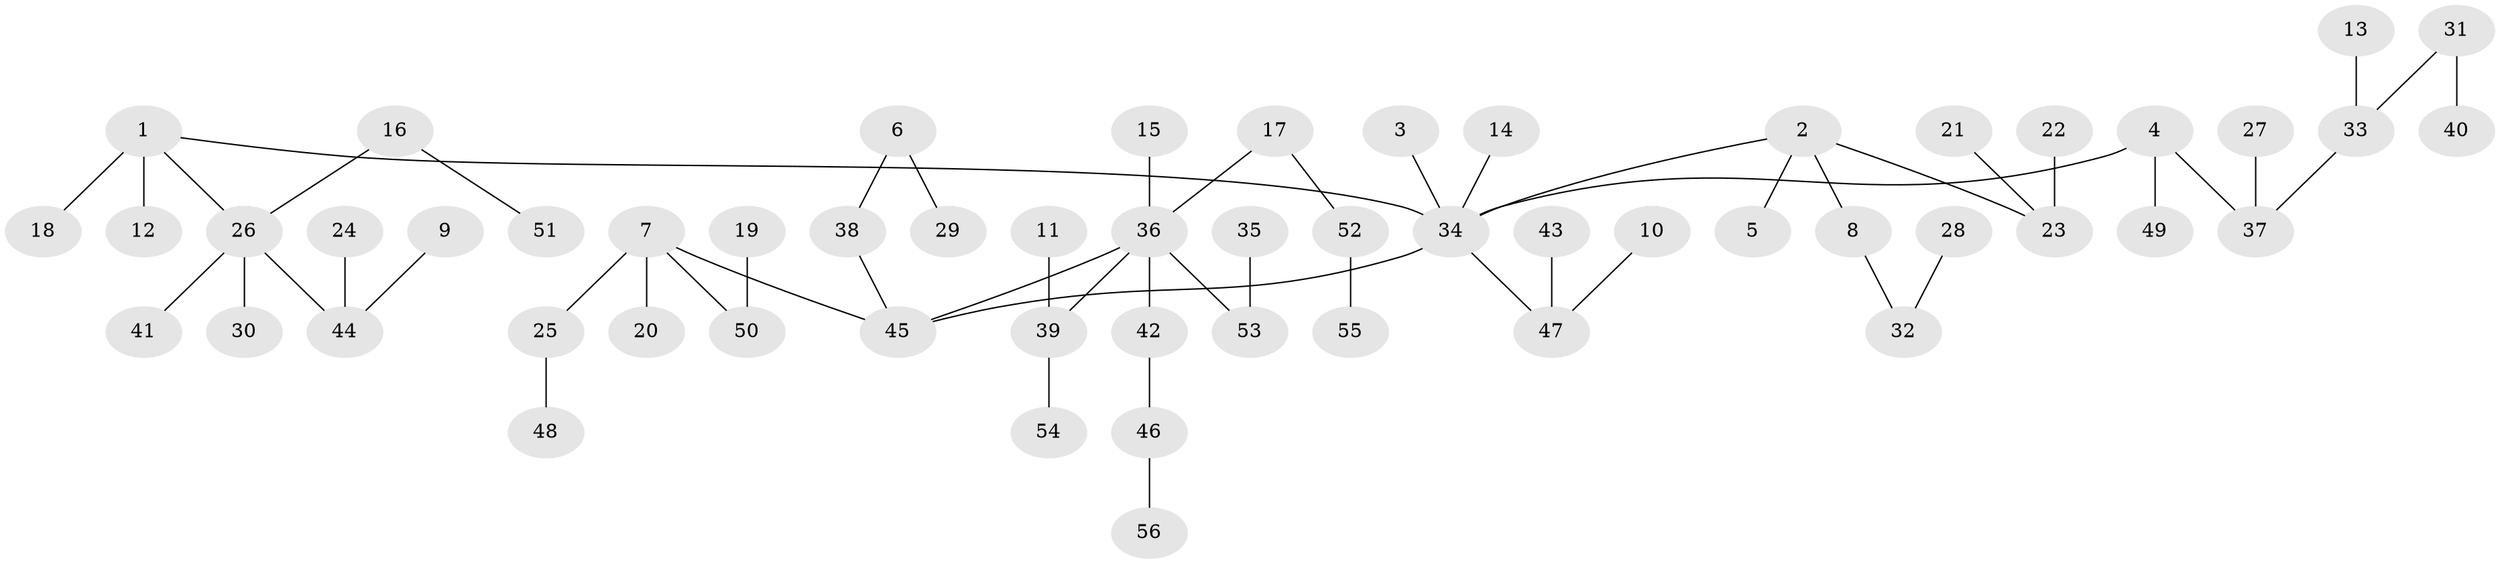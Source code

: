 // original degree distribution, {3: 0.15178571428571427, 8: 0.008928571428571428, 6: 0.026785714285714284, 4: 0.05357142857142857, 2: 0.25, 5: 0.017857142857142856, 1: 0.49107142857142855}
// Generated by graph-tools (version 1.1) at 2025/26/03/09/25 03:26:30]
// undirected, 56 vertices, 55 edges
graph export_dot {
graph [start="1"]
  node [color=gray90,style=filled];
  1;
  2;
  3;
  4;
  5;
  6;
  7;
  8;
  9;
  10;
  11;
  12;
  13;
  14;
  15;
  16;
  17;
  18;
  19;
  20;
  21;
  22;
  23;
  24;
  25;
  26;
  27;
  28;
  29;
  30;
  31;
  32;
  33;
  34;
  35;
  36;
  37;
  38;
  39;
  40;
  41;
  42;
  43;
  44;
  45;
  46;
  47;
  48;
  49;
  50;
  51;
  52;
  53;
  54;
  55;
  56;
  1 -- 12 [weight=1.0];
  1 -- 18 [weight=1.0];
  1 -- 26 [weight=1.0];
  1 -- 34 [weight=1.0];
  2 -- 5 [weight=1.0];
  2 -- 8 [weight=1.0];
  2 -- 23 [weight=1.0];
  2 -- 34 [weight=1.0];
  3 -- 34 [weight=1.0];
  4 -- 34 [weight=1.0];
  4 -- 37 [weight=1.0];
  4 -- 49 [weight=1.0];
  6 -- 29 [weight=1.0];
  6 -- 38 [weight=1.0];
  7 -- 20 [weight=1.0];
  7 -- 25 [weight=1.0];
  7 -- 45 [weight=1.0];
  7 -- 50 [weight=1.0];
  8 -- 32 [weight=1.0];
  9 -- 44 [weight=1.0];
  10 -- 47 [weight=1.0];
  11 -- 39 [weight=1.0];
  13 -- 33 [weight=1.0];
  14 -- 34 [weight=1.0];
  15 -- 36 [weight=1.0];
  16 -- 26 [weight=1.0];
  16 -- 51 [weight=1.0];
  17 -- 36 [weight=1.0];
  17 -- 52 [weight=1.0];
  19 -- 50 [weight=1.0];
  21 -- 23 [weight=1.0];
  22 -- 23 [weight=1.0];
  24 -- 44 [weight=1.0];
  25 -- 48 [weight=1.0];
  26 -- 30 [weight=1.0];
  26 -- 41 [weight=1.0];
  26 -- 44 [weight=1.0];
  27 -- 37 [weight=1.0];
  28 -- 32 [weight=1.0];
  31 -- 33 [weight=1.0];
  31 -- 40 [weight=1.0];
  33 -- 37 [weight=1.0];
  34 -- 45 [weight=1.0];
  34 -- 47 [weight=1.0];
  35 -- 53 [weight=1.0];
  36 -- 39 [weight=1.0];
  36 -- 42 [weight=1.0];
  36 -- 45 [weight=1.0];
  36 -- 53 [weight=1.0];
  38 -- 45 [weight=1.0];
  39 -- 54 [weight=1.0];
  42 -- 46 [weight=1.0];
  43 -- 47 [weight=1.0];
  46 -- 56 [weight=1.0];
  52 -- 55 [weight=1.0];
}
